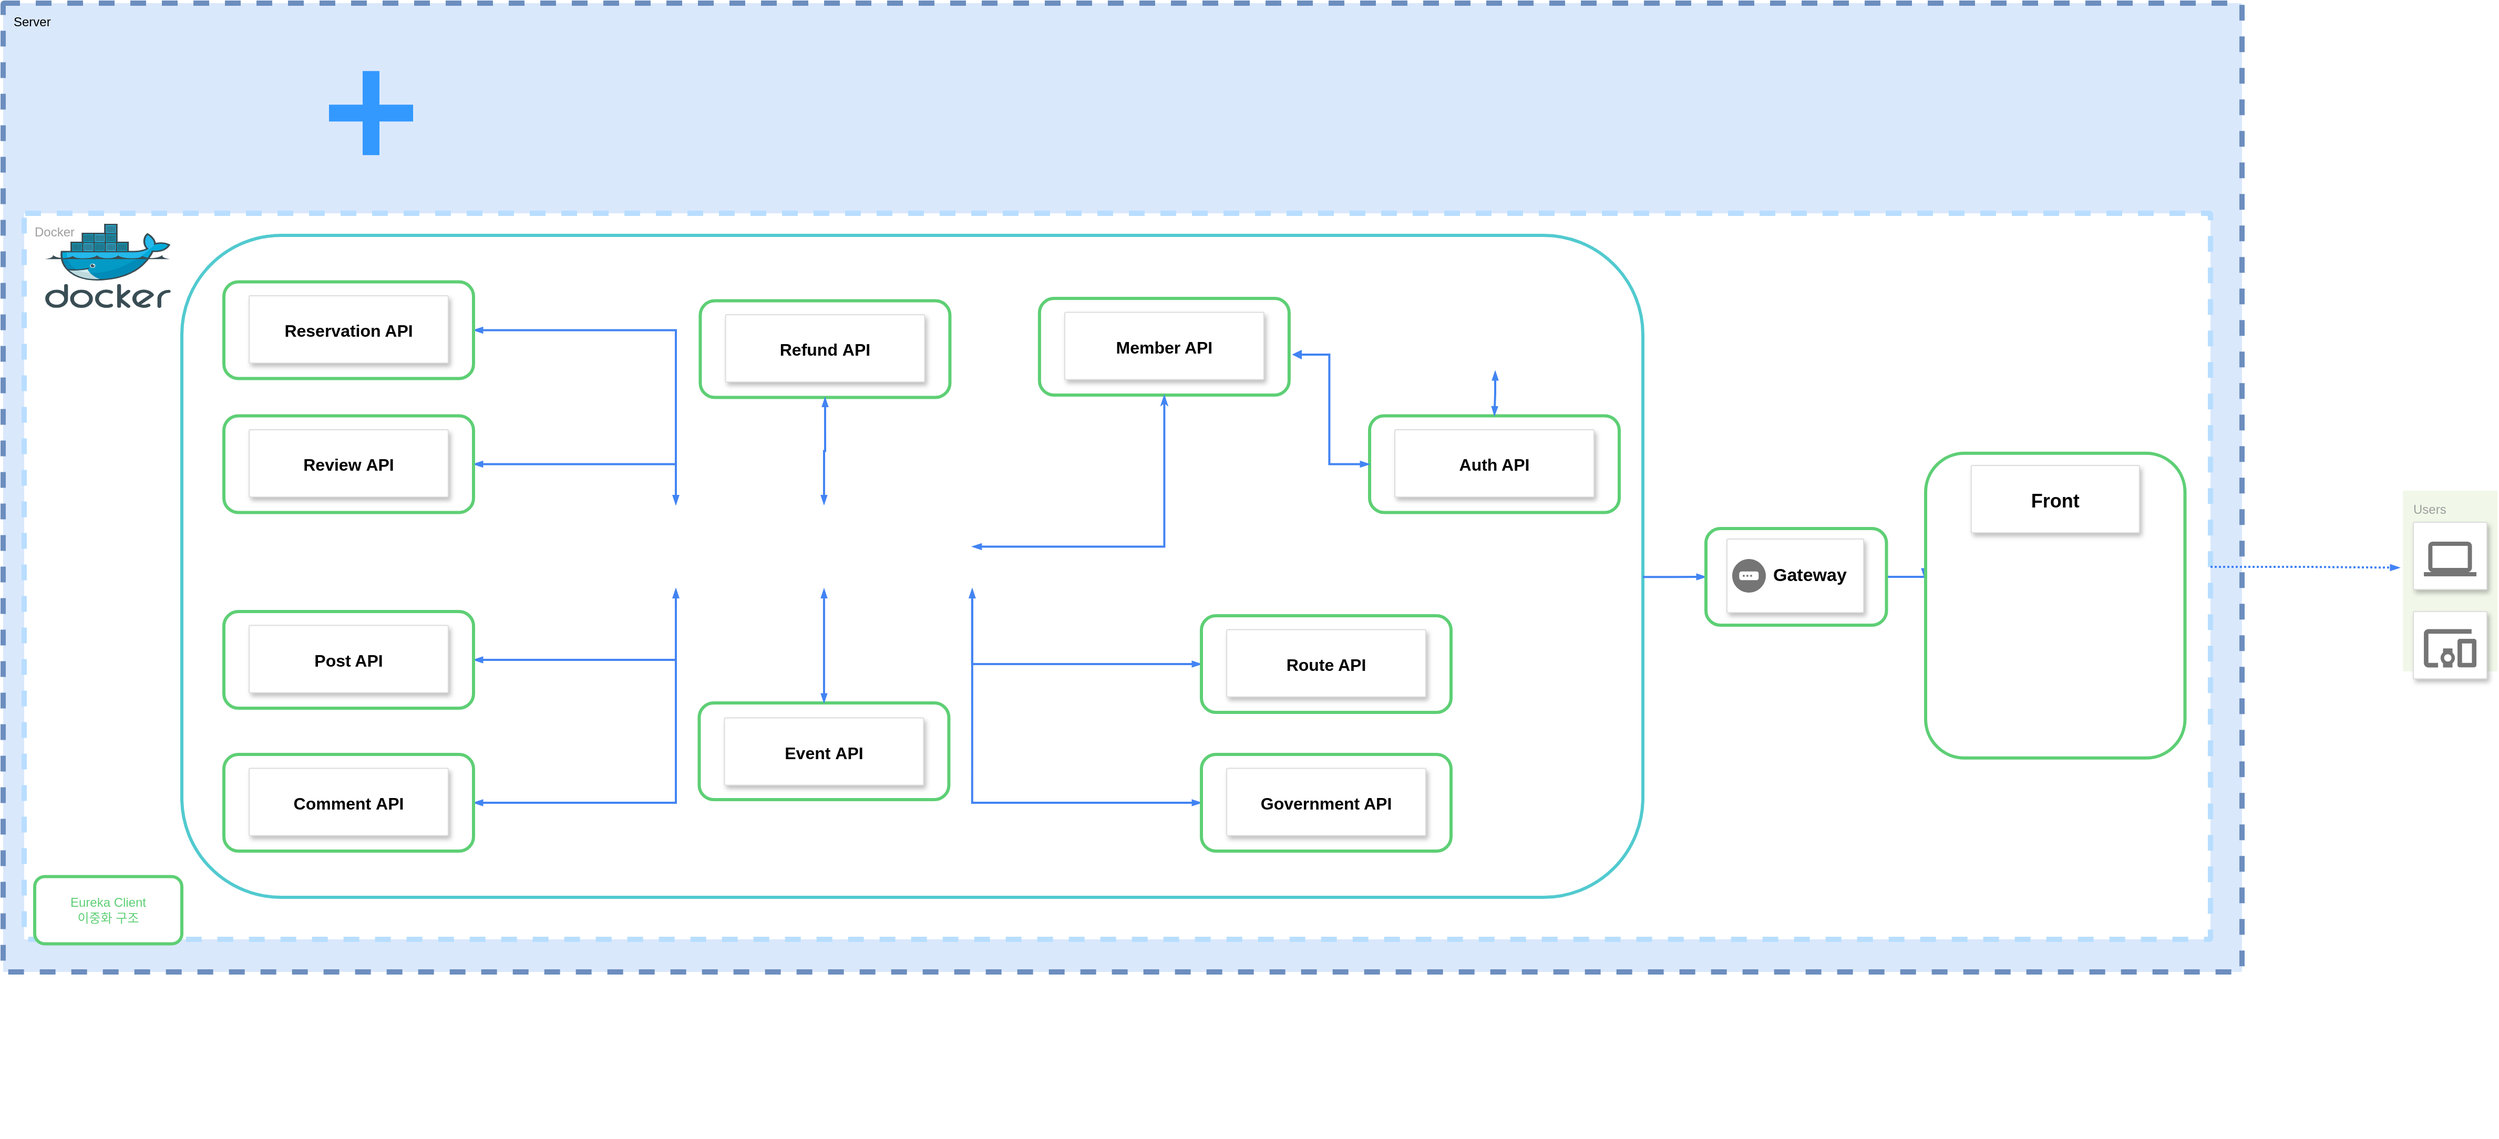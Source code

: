 <mxfile version="27.1.6">
  <diagram id="nVM_BpQTg8m4svtKiqBn" name="페이지-1">
    <mxGraphModel dx="2377" dy="1152" grid="1" gridSize="10" guides="1" tooltips="1" connect="1" arrows="1" fold="1" page="1" pageScale="1" pageWidth="827" pageHeight="1169" math="0" shadow="0">
      <root>
        <mxCell id="0" />
        <mxCell id="1" parent="0" />
        <mxCell id="FzRYmF3HzqH8AZuYZzv0-2" value="Server&lt;br&gt;&lt;div&gt;&lt;br&gt;&lt;/div&gt;" style="sketch=0;points=[[0,0,0],[0.25,0,0],[0.5,0,0],[0.75,0,0],[1,0,0],[1,0.25,0],[1,0.5,0],[1,0.75,0],[1,1,0],[0.75,1,0],[0.5,1,0],[0.25,1,0],[0,1,0],[0,0.75,0],[0,0.5,0],[0,0.25,0]];rounded=1;absoluteArcSize=1;arcSize=2;html=1;strokeColor=#6c8ebf;shadow=0;dashed=1;fontSize=12;align=left;verticalAlign=top;spacing=10;spacingTop=-4;whiteSpace=wrap;fillColor=#dae8fc;strokeWidth=5;" vertex="1" parent="1">
          <mxGeometry x="550" y="340" width="2130" height="922" as="geometry" />
        </mxCell>
        <mxCell id="FzRYmF3HzqH8AZuYZzv0-3" value="Docker&lt;div&gt;&lt;br&gt;&lt;/div&gt;" style="sketch=0;points=[[0,0,0],[0.25,0,0],[0.5,0,0],[0.75,0,0],[1,0,0],[1,0.25,0],[1,0.5,0],[1,0.75,0],[1,1,0],[0.75,1,0],[0.5,1,0],[0.25,1,0],[0,1,0],[0,0.75,0],[0,0.5,0],[0,0.25,0]];rounded=1;absoluteArcSize=1;arcSize=2;html=1;strokeColor=light-dark(#B8DEFF,#EDEDED);gradientColor=none;shadow=0;dashed=1;fontSize=12;fontColor=#9E9E9E;align=left;verticalAlign=top;spacing=10;spacingTop=-4;whiteSpace=wrap;fillColor=default;strokeWidth=5;" vertex="1" parent="1">
          <mxGeometry x="570" y="540" width="2080" height="691" as="geometry" />
        </mxCell>
        <mxCell id="FzRYmF3HzqH8AZuYZzv0-5" style="edgeStyle=orthogonalEdgeStyle;shape=connector;rounded=0;orthogonalLoop=1;jettySize=auto;html=1;dashed=0;strokeColor=#4284F3;strokeWidth=2;align=center;verticalAlign=middle;fontFamily=Helvetica;fontSize=12;fontColor=default;labelBackgroundColor=default;startSize=4;endArrow=blockThin;endFill=1;endSize=4;exitX=1;exitY=0.5;exitDx=0;exitDy=0;" edge="1" parent="1" source="FzRYmF3HzqH8AZuYZzv0-162">
          <mxGeometry relative="1" as="geometry">
            <mxPoint x="2378" y="887" as="targetPoint" />
            <mxPoint x="2315" y="887.043" as="sourcePoint" />
          </mxGeometry>
        </mxCell>
        <mxCell id="FzRYmF3HzqH8AZuYZzv0-9" value="" style="image;sketch=0;aspect=fixed;html=1;points=[];align=center;fontSize=12;image=img/lib/mscae/Docker.svg;" vertex="1" parent="1">
          <mxGeometry x="590" y="550" width="119.4" height="80" as="geometry" />
        </mxCell>
        <mxCell id="FzRYmF3HzqH8AZuYZzv0-17" value="" style="group" vertex="1" connectable="0" parent="1">
          <mxGeometry x="1535.94" y="621" width="574.06" height="570" as="geometry" />
        </mxCell>
        <mxCell id="FzRYmF3HzqH8AZuYZzv0-18" value="" style="group" connectable="0" vertex="1" parent="FzRYmF3HzqH8AZuYZzv0-17">
          <mxGeometry width="574.06" height="570" as="geometry" />
        </mxCell>
        <mxCell id="FzRYmF3HzqH8AZuYZzv0-19" value="" style="rounded=1;whiteSpace=wrap;html=1;strokeColor=#5ECF75;strokeWidth=3;fontColor=#5ECF75;" vertex="1" parent="FzRYmF3HzqH8AZuYZzv0-18">
          <mxGeometry width="237.5" height="92" as="geometry" />
        </mxCell>
        <mxCell id="FzRYmF3HzqH8AZuYZzv0-20" value="Member API" style="strokeColor=#dddddd;shadow=1;strokeWidth=1;rounded=1;absoluteArcSize=1;arcSize=2;fontSize=16;fontStyle=1" vertex="1" parent="FzRYmF3HzqH8AZuYZzv0-18">
          <mxGeometry x="24.06" y="13.25" width="189.38" height="64" as="geometry" />
        </mxCell>
        <mxCell id="FzRYmF3HzqH8AZuYZzv0-146" value="" style="rounded=1;whiteSpace=wrap;html=1;strokeColor=#51CACF;strokeWidth=3;fontColor=#5ECF75;fillColor=none;" vertex="1" parent="FzRYmF3HzqH8AZuYZzv0-18">
          <mxGeometry x="-815.94" y="-60" width="1390" height="630" as="geometry" />
        </mxCell>
        <mxCell id="FzRYmF3HzqH8AZuYZzv0-37" value="" style="group" vertex="1" connectable="0" parent="1">
          <mxGeometry x="2833.03" y="804" width="90" height="172" as="geometry" />
        </mxCell>
        <mxCell id="FzRYmF3HzqH8AZuYZzv0-38" value="Users" style="rounded=1;absoluteArcSize=1;arcSize=2;html=1;strokeColor=none;gradientColor=none;shadow=0;dashed=0;strokeColor=none;fontSize=12;fontColor=#9E9E9E;align=left;verticalAlign=top;spacing=10;spacingTop=-4;fillColor=#F1F8E9;" vertex="1" parent="FzRYmF3HzqH8AZuYZzv0-37">
          <mxGeometry width="90" height="172" as="geometry" />
        </mxCell>
        <mxCell id="FzRYmF3HzqH8AZuYZzv0-39" value="" style="strokeColor=#dddddd;fillColor=#ffffff;shadow=1;strokeWidth=1;rounded=1;absoluteArcSize=1;arcSize=2;labelPosition=center;verticalLabelPosition=middle;align=center;verticalAlign=bottom;spacingLeft=0;fontColor=#999999;fontSize=12;whiteSpace=wrap;spacingBottom=2;html=1;" vertex="1" parent="FzRYmF3HzqH8AZuYZzv0-37">
          <mxGeometry x="10" y="30" width="70" height="64" as="geometry" />
        </mxCell>
        <mxCell id="FzRYmF3HzqH8AZuYZzv0-40" value="" style="dashed=0;connectable=0;html=1;fillColor=#757575;strokeColor=none;shape=mxgraph.gcp2.laptop;part=1;" vertex="1" parent="FzRYmF3HzqH8AZuYZzv0-39">
          <mxGeometry x="0.5" width="50" height="33" relative="1" as="geometry">
            <mxPoint x="-25" y="18.5" as="offset" />
          </mxGeometry>
        </mxCell>
        <mxCell id="FzRYmF3HzqH8AZuYZzv0-41" value="" style="strokeColor=#dddddd;fillColor=#ffffff;shadow=1;strokeWidth=1;rounded=1;absoluteArcSize=1;arcSize=2;labelPosition=center;verticalLabelPosition=middle;align=center;verticalAlign=bottom;spacingLeft=0;fontColor=#999999;fontSize=12;whiteSpace=wrap;spacingBottom=2;html=1;" vertex="1" parent="FzRYmF3HzqH8AZuYZzv0-37">
          <mxGeometry x="10" y="115" width="70" height="64" as="geometry" />
        </mxCell>
        <mxCell id="FzRYmF3HzqH8AZuYZzv0-42" value="" style="dashed=0;connectable=0;html=1;fillColor=#757575;strokeColor=none;shape=mxgraph.gcp2.mobile_devices;part=1;" vertex="1" parent="FzRYmF3HzqH8AZuYZzv0-41">
          <mxGeometry x="0.5" width="50" height="36.5" relative="1" as="geometry">
            <mxPoint x="-25" y="16.75" as="offset" />
          </mxGeometry>
        </mxCell>
        <mxCell id="FzRYmF3HzqH8AZuYZzv0-44" style="edgeStyle=orthogonalEdgeStyle;shape=connector;rounded=0;orthogonalLoop=1;jettySize=auto;html=1;entryX=-0.034;entryY=0.426;entryDx=0;entryDy=0;entryPerimeter=0;dashed=1;strokeColor=#4284F3;strokeWidth=2;align=center;verticalAlign=middle;fontFamily=Helvetica;fontSize=12;fontColor=default;labelBackgroundColor=default;startSize=4;endArrow=blockThin;endFill=1;endSize=4;dashPattern=1 1;exitX=1;exitY=0.487;exitDx=0;exitDy=0;exitPerimeter=0;" edge="1" parent="1" source="FzRYmF3HzqH8AZuYZzv0-3" target="FzRYmF3HzqH8AZuYZzv0-38">
          <mxGeometry relative="1" as="geometry">
            <mxPoint x="2522" y="885" as="sourcePoint" />
          </mxGeometry>
        </mxCell>
        <mxCell id="FzRYmF3HzqH8AZuYZzv0-58" value="" style="group" vertex="1" connectable="0" parent="1">
          <mxGeometry x="580" y="1171.25" width="2320" height="248.75" as="geometry" />
        </mxCell>
        <mxCell id="FzRYmF3HzqH8AZuYZzv0-59" value="Eureka Client&lt;div&gt;이중화 구조&lt;/div&gt;" style="rounded=1;whiteSpace=wrap;html=1;strokeColor=#5ECF75;strokeWidth=3;fontColor=#5ECF75;" vertex="1" parent="FzRYmF3HzqH8AZuYZzv0-58">
          <mxGeometry width="140" height="64" as="geometry" />
        </mxCell>
        <mxCell id="FzRYmF3HzqH8AZuYZzv0-63" value="" style="rounded=1;whiteSpace=wrap;html=1;strokeColor=#5ECF75;strokeWidth=3;fontColor=#5ECF75;rotation=90;" vertex="1" parent="1">
          <mxGeometry x="2357.35" y="790.02" width="290.06" height="246.75" as="geometry" />
        </mxCell>
        <mxCell id="FzRYmF3HzqH8AZuYZzv0-137" style="edgeStyle=orthogonalEdgeStyle;shape=connector;rounded=0;orthogonalLoop=1;jettySize=auto;html=1;exitX=1;exitY=1;exitDx=0;exitDy=0;entryX=0;entryY=0.5;entryDx=0;entryDy=0;dashed=0;strokeColor=#4284F3;strokeWidth=2;align=center;verticalAlign=middle;fontFamily=Helvetica;fontSize=12;fontColor=default;labelBackgroundColor=default;startSize=4;endArrow=blockThin;endFill=1;endSize=4;startArrow=blockThin;startFill=1;" edge="1" parent="1" source="FzRYmF3HzqH8AZuYZzv0-87" target="FzRYmF3HzqH8AZuYZzv0-100">
          <mxGeometry relative="1" as="geometry" />
        </mxCell>
        <mxCell id="FzRYmF3HzqH8AZuYZzv0-138" style="edgeStyle=orthogonalEdgeStyle;shape=connector;rounded=0;orthogonalLoop=1;jettySize=auto;html=1;entryX=0;entryY=0.5;entryDx=0;entryDy=0;dashed=0;strokeColor=#4284F3;strokeWidth=2;align=center;verticalAlign=middle;fontFamily=Helvetica;fontSize=12;fontColor=default;labelBackgroundColor=default;startSize=4;endArrow=blockThin;endFill=1;endSize=4;exitX=1;exitY=1;exitDx=0;exitDy=0;startArrow=blockThin;startFill=1;" edge="1" parent="1" source="FzRYmF3HzqH8AZuYZzv0-87" target="FzRYmF3HzqH8AZuYZzv0-96">
          <mxGeometry relative="1" as="geometry" />
        </mxCell>
        <mxCell id="FzRYmF3HzqH8AZuYZzv0-139" style="edgeStyle=orthogonalEdgeStyle;shape=connector;rounded=0;orthogonalLoop=1;jettySize=auto;html=1;exitX=0;exitY=1;exitDx=0;exitDy=0;entryX=1;entryY=0.5;entryDx=0;entryDy=0;dashed=0;strokeColor=#4284F3;strokeWidth=2;align=center;verticalAlign=middle;fontFamily=Helvetica;fontSize=12;fontColor=default;labelBackgroundColor=default;startSize=4;endArrow=blockThin;endFill=1;endSize=4;startArrow=blockThin;startFill=1;" edge="1" parent="1" source="FzRYmF3HzqH8AZuYZzv0-87" target="FzRYmF3HzqH8AZuYZzv0-116">
          <mxGeometry relative="1" as="geometry" />
        </mxCell>
        <mxCell id="FzRYmF3HzqH8AZuYZzv0-140" style="edgeStyle=orthogonalEdgeStyle;shape=connector;rounded=0;orthogonalLoop=1;jettySize=auto;html=1;exitX=0;exitY=1;exitDx=0;exitDy=0;entryX=1;entryY=0.5;entryDx=0;entryDy=0;dashed=0;strokeColor=#4284F3;strokeWidth=2;align=center;verticalAlign=middle;fontFamily=Helvetica;fontSize=12;fontColor=default;labelBackgroundColor=default;startSize=4;endArrow=blockThin;endFill=1;endSize=4;startArrow=blockThin;startFill=1;" edge="1" parent="1" source="FzRYmF3HzqH8AZuYZzv0-87" target="FzRYmF3HzqH8AZuYZzv0-120">
          <mxGeometry relative="1" as="geometry" />
        </mxCell>
        <mxCell id="FzRYmF3HzqH8AZuYZzv0-142" style="edgeStyle=orthogonalEdgeStyle;shape=connector;rounded=0;orthogonalLoop=1;jettySize=auto;html=1;exitX=0;exitY=0;exitDx=0;exitDy=0;entryX=1;entryY=0.5;entryDx=0;entryDy=0;dashed=0;strokeColor=#4284F3;strokeWidth=2;align=center;verticalAlign=middle;fontFamily=Helvetica;fontSize=12;fontColor=default;labelBackgroundColor=default;startSize=4;endArrow=blockThin;endFill=1;endSize=4;startArrow=blockThin;startFill=1;" edge="1" parent="1" source="FzRYmF3HzqH8AZuYZzv0-87" target="FzRYmF3HzqH8AZuYZzv0-108">
          <mxGeometry relative="1" as="geometry" />
        </mxCell>
        <mxCell id="FzRYmF3HzqH8AZuYZzv0-143" style="edgeStyle=orthogonalEdgeStyle;shape=connector;rounded=0;orthogonalLoop=1;jettySize=auto;html=1;exitX=0;exitY=0;exitDx=0;exitDy=0;entryX=1;entryY=0.5;entryDx=0;entryDy=0;dashed=0;strokeColor=#4284F3;strokeWidth=2;align=center;verticalAlign=middle;fontFamily=Helvetica;fontSize=12;fontColor=default;labelBackgroundColor=default;startSize=4;endArrow=blockThin;endFill=1;endSize=4;startArrow=blockThin;startFill=1;" edge="1" parent="1" source="FzRYmF3HzqH8AZuYZzv0-87" target="FzRYmF3HzqH8AZuYZzv0-104">
          <mxGeometry relative="1" as="geometry" />
        </mxCell>
        <mxCell id="FzRYmF3HzqH8AZuYZzv0-87" value="" style="shape=image;verticalLabelPosition=bottom;labelBackgroundColor=default;verticalAlign=top;aspect=fixed;imageAspect=0;image=https://upload.wikimedia.org/wikipedia/commons/thumb/c/ca/MariaDB_colour_logo.svg/800px-MariaDB_colour_logo.svg.png;" vertex="1" parent="1">
          <mxGeometry x="1190" y="817.25" width="281.94" height="80" as="geometry" />
        </mxCell>
        <mxCell id="FzRYmF3HzqH8AZuYZzv0-88" value="" style="group" vertex="1" connectable="0" parent="1">
          <mxGeometry x="1212.22" y="1007" width="237.5" height="92" as="geometry" />
        </mxCell>
        <mxCell id="FzRYmF3HzqH8AZuYZzv0-89" value="" style="group" connectable="0" vertex="1" parent="FzRYmF3HzqH8AZuYZzv0-88">
          <mxGeometry width="237.5" height="92" as="geometry" />
        </mxCell>
        <mxCell id="FzRYmF3HzqH8AZuYZzv0-90" value="" style="rounded=1;whiteSpace=wrap;html=1;strokeColor=#5ECF75;strokeWidth=3;fontColor=#5ECF75;" vertex="1" parent="FzRYmF3HzqH8AZuYZzv0-89">
          <mxGeometry y="-1" width="237.5" height="92" as="geometry" />
        </mxCell>
        <mxCell id="FzRYmF3HzqH8AZuYZzv0-91" value="Event API" style="strokeColor=#dddddd;shadow=1;strokeWidth=1;rounded=1;absoluteArcSize=1;arcSize=2;fontSize=16;fontStyle=1" vertex="1" parent="FzRYmF3HzqH8AZuYZzv0-89">
          <mxGeometry x="24.06" y="13.25" width="189.38" height="64" as="geometry" />
        </mxCell>
        <mxCell id="FzRYmF3HzqH8AZuYZzv0-102" value="" style="group" vertex="1" connectable="0" parent="1">
          <mxGeometry x="760" y="732.75" width="237.5" height="92" as="geometry" />
        </mxCell>
        <mxCell id="FzRYmF3HzqH8AZuYZzv0-103" value="" style="group" connectable="0" vertex="1" parent="FzRYmF3HzqH8AZuYZzv0-102">
          <mxGeometry width="237.5" height="92" as="geometry" />
        </mxCell>
        <mxCell id="FzRYmF3HzqH8AZuYZzv0-104" value="" style="rounded=1;whiteSpace=wrap;html=1;strokeColor=#5ECF75;strokeWidth=3;fontColor=#5ECF75;" vertex="1" parent="FzRYmF3HzqH8AZuYZzv0-103">
          <mxGeometry width="237.5" height="92" as="geometry" />
        </mxCell>
        <mxCell id="FzRYmF3HzqH8AZuYZzv0-105" value="Review API" style="strokeColor=#dddddd;shadow=1;strokeWidth=1;rounded=1;absoluteArcSize=1;arcSize=2;fontSize=16;fontStyle=1" vertex="1" parent="FzRYmF3HzqH8AZuYZzv0-103">
          <mxGeometry x="24.06" y="13.25" width="189.38" height="64" as="geometry" />
        </mxCell>
        <mxCell id="FzRYmF3HzqH8AZuYZzv0-106" value="" style="group" vertex="1" connectable="0" parent="1">
          <mxGeometry x="760" y="605.25" width="1370" height="580" as="geometry" />
        </mxCell>
        <mxCell id="FzRYmF3HzqH8AZuYZzv0-107" value="" style="group" connectable="0" vertex="1" parent="FzRYmF3HzqH8AZuYZzv0-106">
          <mxGeometry width="1370" height="580" as="geometry" />
        </mxCell>
        <mxCell id="FzRYmF3HzqH8AZuYZzv0-108" value="" style="rounded=1;whiteSpace=wrap;html=1;strokeColor=#5ECF75;strokeWidth=3;fontColor=#5ECF75;" vertex="1" parent="FzRYmF3HzqH8AZuYZzv0-107">
          <mxGeometry width="237.5" height="92" as="geometry" />
        </mxCell>
        <mxCell id="FzRYmF3HzqH8AZuYZzv0-109" value="Reservation API" style="strokeColor=#dddddd;shadow=1;strokeWidth=1;rounded=1;absoluteArcSize=1;arcSize=2;fontSize=16;fontStyle=1" vertex="1" parent="FzRYmF3HzqH8AZuYZzv0-107">
          <mxGeometry x="24.06" y="13.25" width="189.38" height="64" as="geometry" />
        </mxCell>
        <mxCell id="FzRYmF3HzqH8AZuYZzv0-110" value="" style="group" vertex="1" connectable="0" parent="1">
          <mxGeometry x="1213.22" y="623.25" width="237.5" height="92" as="geometry" />
        </mxCell>
        <mxCell id="FzRYmF3HzqH8AZuYZzv0-111" value="" style="group" connectable="0" vertex="1" parent="FzRYmF3HzqH8AZuYZzv0-110">
          <mxGeometry width="237.5" height="92" as="geometry" />
        </mxCell>
        <mxCell id="FzRYmF3HzqH8AZuYZzv0-112" value="" style="rounded=1;whiteSpace=wrap;html=1;strokeColor=#5ECF75;strokeWidth=3;fontColor=#5ECF75;" vertex="1" parent="FzRYmF3HzqH8AZuYZzv0-111">
          <mxGeometry width="237.5" height="92" as="geometry" />
        </mxCell>
        <mxCell id="FzRYmF3HzqH8AZuYZzv0-113" value="Refund API" style="strokeColor=#dddddd;shadow=1;strokeWidth=1;rounded=1;absoluteArcSize=1;arcSize=2;fontSize=16;fontStyle=1" vertex="1" parent="FzRYmF3HzqH8AZuYZzv0-111">
          <mxGeometry x="24.06" y="13.25" width="189.38" height="64" as="geometry" />
        </mxCell>
        <mxCell id="FzRYmF3HzqH8AZuYZzv0-114" value="" style="group" vertex="1" connectable="0" parent="1">
          <mxGeometry x="760" y="919" width="237.5" height="92" as="geometry" />
        </mxCell>
        <mxCell id="FzRYmF3HzqH8AZuYZzv0-115" value="" style="group" connectable="0" vertex="1" parent="FzRYmF3HzqH8AZuYZzv0-114">
          <mxGeometry width="237.5" height="92" as="geometry" />
        </mxCell>
        <mxCell id="FzRYmF3HzqH8AZuYZzv0-116" value="" style="rounded=1;whiteSpace=wrap;html=1;strokeColor=#5ECF75;strokeWidth=3;fontColor=#5ECF75;" vertex="1" parent="FzRYmF3HzqH8AZuYZzv0-115">
          <mxGeometry width="237.5" height="92" as="geometry" />
        </mxCell>
        <mxCell id="FzRYmF3HzqH8AZuYZzv0-117" value="Post API" style="strokeColor=#dddddd;shadow=1;strokeWidth=1;rounded=1;absoluteArcSize=1;arcSize=2;fontSize=16;fontStyle=1" vertex="1" parent="FzRYmF3HzqH8AZuYZzv0-115">
          <mxGeometry x="24.06" y="13.25" width="189.38" height="64" as="geometry" />
        </mxCell>
        <mxCell id="FzRYmF3HzqH8AZuYZzv0-123" value="" style="group" vertex="1" connectable="0" parent="1">
          <mxGeometry x="1850" y="732.75" width="860" height="324.25" as="geometry" />
        </mxCell>
        <mxCell id="FzRYmF3HzqH8AZuYZzv0-124" value="" style="group" connectable="0" vertex="1" parent="FzRYmF3HzqH8AZuYZzv0-123">
          <mxGeometry width="860" height="324.25" as="geometry" />
        </mxCell>
        <mxCell id="FzRYmF3HzqH8AZuYZzv0-125" value="" style="rounded=1;whiteSpace=wrap;html=1;strokeColor=#5ECF75;strokeWidth=3;fontColor=#5ECF75;" vertex="1" parent="FzRYmF3HzqH8AZuYZzv0-124">
          <mxGeometry width="237.5" height="92" as="geometry" />
        </mxCell>
        <mxCell id="FzRYmF3HzqH8AZuYZzv0-126" value="Auth API" style="strokeColor=#dddddd;shadow=1;strokeWidth=1;rounded=1;absoluteArcSize=1;arcSize=2;fontSize=16;fontStyle=1" vertex="1" parent="FzRYmF3HzqH8AZuYZzv0-124">
          <mxGeometry x="24.06" y="13.25" width="189.38" height="64" as="geometry" />
        </mxCell>
        <mxCell id="FzRYmF3HzqH8AZuYZzv0-153" value="" style="shape=image;verticalLabelPosition=bottom;labelBackgroundColor=default;verticalAlign=top;aspect=fixed;imageAspect=0;image=https://blog.kakaocdn.net/dn/ovNIJ/btqzv6TExs5/edFS4MQL6xCe6lxPpy006K/img.png;" vertex="1" parent="FzRYmF3HzqH8AZuYZzv0-124">
          <mxGeometry x="530" y="127.25" width="247.21" height="87.25" as="geometry" />
        </mxCell>
        <mxCell id="FzRYmF3HzqH8AZuYZzv0-154" value="" style="shape=image;verticalLabelPosition=bottom;labelBackgroundColor=default;verticalAlign=top;aspect=fixed;imageAspect=0;image=https://img.icons8.com/fluent/512/javascript.png;" vertex="1" parent="FzRYmF3HzqH8AZuYZzv0-124">
          <mxGeometry x="591.48" y="203" width="124.25" height="124.25" as="geometry" />
        </mxCell>
        <mxCell id="FzRYmF3HzqH8AZuYZzv0-6" value="" style="strokeColor=#dddddd;shadow=1;strokeWidth=1;rounded=1;absoluteArcSize=1;arcSize=2;" vertex="1" parent="FzRYmF3HzqH8AZuYZzv0-124">
          <mxGeometry x="340" y="117.25" width="130" height="70" as="geometry" />
        </mxCell>
        <mxCell id="FzRYmF3HzqH8AZuYZzv0-7" value="&lt;font style=&quot;font-size: 17px;&quot;&gt;&lt;b style=&quot;&quot;&gt;Gateway&lt;/b&gt;&lt;/font&gt;" style="sketch=0;dashed=0;connectable=0;html=1;fillColor=#757575;strokeColor=none;shape=mxgraph.gcp2.gateway;part=1;labelPosition=right;verticalLabelPosition=middle;align=left;verticalAlign=middle;spacingLeft=5;fontSize=12;" vertex="1" parent="FzRYmF3HzqH8AZuYZzv0-6">
          <mxGeometry y="0.5" width="32" height="32" relative="1" as="geometry">
            <mxPoint x="5" y="-16" as="offset" />
          </mxGeometry>
        </mxCell>
        <mxCell id="FzRYmF3HzqH8AZuYZzv0-133" style="edgeStyle=orthogonalEdgeStyle;shape=connector;rounded=0;orthogonalLoop=1;jettySize=auto;html=1;entryX=0.5;entryY=0;entryDx=0;entryDy=0;dashed=0;strokeColor=#4284F3;strokeWidth=2;align=center;verticalAlign=middle;fontFamily=Helvetica;fontSize=12;fontColor=default;labelBackgroundColor=default;startSize=4;endArrow=blockThin;endFill=1;endSize=4;startArrow=blockThin;startFill=1;" edge="1" parent="1" source="FzRYmF3HzqH8AZuYZzv0-127" target="FzRYmF3HzqH8AZuYZzv0-125">
          <mxGeometry relative="1" as="geometry" />
        </mxCell>
        <mxCell id="FzRYmF3HzqH8AZuYZzv0-127" value="" style="shape=image;verticalLabelPosition=bottom;labelBackgroundColor=default;verticalAlign=top;aspect=fixed;imageAspect=0;image=https://velog.velcdn.com/images/yuureru/post/90698ea7-be7c-45ab-a61c-acc75fdc1b5d/image.png;" vertex="1" parent="1">
          <mxGeometry x="1872" y="560" width="195" height="130" as="geometry" />
        </mxCell>
        <mxCell id="FzRYmF3HzqH8AZuYZzv0-94" value="" style="group" vertex="1" connectable="0" parent="1">
          <mxGeometry x="1690" y="1055" width="237.5" height="92" as="geometry" />
        </mxCell>
        <mxCell id="FzRYmF3HzqH8AZuYZzv0-95" value="" style="group" connectable="0" vertex="1" parent="FzRYmF3HzqH8AZuYZzv0-94">
          <mxGeometry width="237.5" height="92" as="geometry" />
        </mxCell>
        <mxCell id="FzRYmF3HzqH8AZuYZzv0-96" value="" style="rounded=1;whiteSpace=wrap;html=1;strokeColor=#5ECF75;strokeWidth=3;fontColor=#5ECF75;" vertex="1" parent="FzRYmF3HzqH8AZuYZzv0-95">
          <mxGeometry width="237.5" height="92" as="geometry" />
        </mxCell>
        <mxCell id="FzRYmF3HzqH8AZuYZzv0-97" value="Government API" style="strokeColor=#dddddd;shadow=1;strokeWidth=1;rounded=1;absoluteArcSize=1;arcSize=2;fontSize=16;fontStyle=1" vertex="1" parent="FzRYmF3HzqH8AZuYZzv0-95">
          <mxGeometry x="24.06" y="13.25" width="189.38" height="64" as="geometry" />
        </mxCell>
        <mxCell id="FzRYmF3HzqH8AZuYZzv0-99" value="" style="group" connectable="0" vertex="1" parent="1">
          <mxGeometry x="1690" y="923" width="237.5" height="92" as="geometry" />
        </mxCell>
        <mxCell id="FzRYmF3HzqH8AZuYZzv0-100" value="" style="rounded=1;whiteSpace=wrap;html=1;strokeColor=#5ECF75;strokeWidth=3;fontColor=#5ECF75;" vertex="1" parent="FzRYmF3HzqH8AZuYZzv0-99">
          <mxGeometry width="237.5" height="92" as="geometry" />
        </mxCell>
        <mxCell id="FzRYmF3HzqH8AZuYZzv0-101" value="Route API" style="strokeColor=#dddddd;shadow=1;strokeWidth=1;rounded=1;absoluteArcSize=1;arcSize=2;fontSize=16;fontStyle=1" vertex="1" parent="FzRYmF3HzqH8AZuYZzv0-99">
          <mxGeometry x="24.06" y="13.25" width="189.38" height="64" as="geometry" />
        </mxCell>
        <mxCell id="FzRYmF3HzqH8AZuYZzv0-134" style="edgeStyle=orthogonalEdgeStyle;shape=connector;rounded=0;orthogonalLoop=1;jettySize=auto;html=1;entryX=0;entryY=0.5;entryDx=0;entryDy=0;dashed=0;strokeColor=#4284F3;strokeWidth=2;align=center;verticalAlign=middle;fontFamily=Helvetica;fontSize=12;fontColor=default;labelBackgroundColor=default;startSize=4;endArrow=blockThin;endFill=1;endSize=4;exitX=1.012;exitY=0.581;exitDx=0;exitDy=0;exitPerimeter=0;startArrow=block;startFill=1;" edge="1" parent="1" source="FzRYmF3HzqH8AZuYZzv0-19" target="FzRYmF3HzqH8AZuYZzv0-125">
          <mxGeometry relative="1" as="geometry" />
        </mxCell>
        <mxCell id="FzRYmF3HzqH8AZuYZzv0-135" style="edgeStyle=orthogonalEdgeStyle;shape=connector;rounded=0;orthogonalLoop=1;jettySize=auto;html=1;entryX=1;entryY=0.5;entryDx=0;entryDy=0;dashed=0;strokeColor=#4284F3;strokeWidth=2;align=center;verticalAlign=middle;fontFamily=Helvetica;fontSize=12;fontColor=default;labelBackgroundColor=default;startSize=4;endArrow=blockThin;endFill=1;endSize=4;exitX=0.5;exitY=1;exitDx=0;exitDy=0;startArrow=classicThin;startFill=0;" edge="1" parent="1" source="FzRYmF3HzqH8AZuYZzv0-19" target="FzRYmF3HzqH8AZuYZzv0-87">
          <mxGeometry relative="1" as="geometry" />
        </mxCell>
        <mxCell id="FzRYmF3HzqH8AZuYZzv0-118" value="" style="group" vertex="1" connectable="0" parent="1">
          <mxGeometry x="760" y="1055" width="237.5" height="92" as="geometry" />
        </mxCell>
        <mxCell id="FzRYmF3HzqH8AZuYZzv0-119" value="" style="group" connectable="0" vertex="1" parent="FzRYmF3HzqH8AZuYZzv0-118">
          <mxGeometry width="237.5" height="92" as="geometry" />
        </mxCell>
        <mxCell id="FzRYmF3HzqH8AZuYZzv0-120" value="" style="rounded=1;whiteSpace=wrap;html=1;strokeColor=#5ECF75;strokeWidth=3;fontColor=#5ECF75;" vertex="1" parent="FzRYmF3HzqH8AZuYZzv0-119">
          <mxGeometry width="237.5" height="92" as="geometry" />
        </mxCell>
        <mxCell id="FzRYmF3HzqH8AZuYZzv0-121" value="Comment API" style="strokeColor=#dddddd;shadow=1;strokeWidth=1;rounded=1;absoluteArcSize=1;arcSize=2;fontSize=16;fontStyle=1" vertex="1" parent="FzRYmF3HzqH8AZuYZzv0-119">
          <mxGeometry x="24.06" y="13.25" width="189.38" height="64" as="geometry" />
        </mxCell>
        <mxCell id="FzRYmF3HzqH8AZuYZzv0-136" style="edgeStyle=orthogonalEdgeStyle;shape=connector;rounded=0;orthogonalLoop=1;jettySize=auto;html=1;exitX=0.5;exitY=1;exitDx=0;exitDy=0;dashed=0;strokeColor=#4284F3;strokeWidth=2;align=center;verticalAlign=middle;fontFamily=Helvetica;fontSize=12;fontColor=default;labelBackgroundColor=default;startSize=4;endArrow=blockThin;endFill=1;endSize=4;entryX=0.5;entryY=0;entryDx=0;entryDy=0;startArrow=blockThin;startFill=1;" edge="1" parent="1" source="FzRYmF3HzqH8AZuYZzv0-87" target="FzRYmF3HzqH8AZuYZzv0-90">
          <mxGeometry relative="1" as="geometry">
            <mxPoint x="1331" y="970" as="targetPoint" />
          </mxGeometry>
        </mxCell>
        <mxCell id="FzRYmF3HzqH8AZuYZzv0-141" style="edgeStyle=orthogonalEdgeStyle;shape=connector;rounded=0;orthogonalLoop=1;jettySize=auto;html=1;exitX=0.5;exitY=0;exitDx=0;exitDy=0;entryX=0.5;entryY=1;entryDx=0;entryDy=0;dashed=0;strokeColor=#4284F3;strokeWidth=2;align=center;verticalAlign=middle;fontFamily=Helvetica;fontSize=12;fontColor=default;labelBackgroundColor=default;startSize=4;endArrow=blockThin;endFill=1;endSize=4;startArrow=blockThin;startFill=1;" edge="1" parent="1" source="FzRYmF3HzqH8AZuYZzv0-87" target="FzRYmF3HzqH8AZuYZzv0-112">
          <mxGeometry relative="1" as="geometry" />
        </mxCell>
        <mxCell id="FzRYmF3HzqH8AZuYZzv0-148" style="edgeStyle=orthogonalEdgeStyle;shape=connector;rounded=0;orthogonalLoop=1;jettySize=auto;html=1;exitX=1;exitY=0.516;exitDx=0;exitDy=0;entryX=0;entryY=0.5;entryDx=0;entryDy=0;dashed=0;strokeColor=#4284F3;strokeWidth=2;align=center;verticalAlign=middle;fontFamily=Helvetica;fontSize=12;fontColor=default;labelBackgroundColor=default;startSize=4;endArrow=blockThin;endFill=1;endSize=4;exitPerimeter=0;" edge="1" parent="1" source="FzRYmF3HzqH8AZuYZzv0-146" target="FzRYmF3HzqH8AZuYZzv0-162">
          <mxGeometry relative="1" as="geometry" />
        </mxCell>
        <mxCell id="FzRYmF3HzqH8AZuYZzv0-149" value="" style="shape=image;verticalLabelPosition=bottom;labelBackgroundColor=default;verticalAlign=top;aspect=fixed;imageAspect=0;image=https://www.opentext.com/assets/images/partners/opentext-aws-logo-cover-416x274.png;" vertex="1" parent="1">
          <mxGeometry x="600" y="370" width="226.6" height="149.25" as="geometry" />
        </mxCell>
        <mxCell id="FzRYmF3HzqH8AZuYZzv0-150" value="" style="shape=image;verticalLabelPosition=bottom;labelBackgroundColor=default;verticalAlign=top;aspect=fixed;imageAspect=0;image=https://img.icons8.com/color/512/nginx.png;" vertex="1" parent="1">
          <mxGeometry x="960" y="360" width="160" height="160" as="geometry" />
        </mxCell>
        <mxCell id="FzRYmF3HzqH8AZuYZzv0-162" value="" style="rounded=1;whiteSpace=wrap;html=1;strokeColor=#5ECF75;strokeWidth=3;fontColor=#5ECF75;fillColor=none;" vertex="1" parent="1">
          <mxGeometry x="2170" y="840" width="171.75" height="92" as="geometry" />
        </mxCell>
        <mxCell id="FzRYmF3HzqH8AZuYZzv0-151" value="Front" style="strokeColor=#dddddd;shadow=1;strokeWidth=1;rounded=1;absoluteArcSize=1;arcSize=2;fontSize=18;fontStyle=1" vertex="1" parent="1">
          <mxGeometry x="2422.38" y="780" width="160" height="64" as="geometry" />
        </mxCell>
        <mxCell id="FzRYmF3HzqH8AZuYZzv0-166" value="" style="shape=cross;whiteSpace=wrap;html=1;fontFamily=Helvetica;fontSize=12;fontColor=default;labelBackgroundColor=default;strokeColor=none;fillColor=#3399FF;" vertex="1" parent="1">
          <mxGeometry x="860" y="404.63" width="80" height="80" as="geometry" />
        </mxCell>
      </root>
    </mxGraphModel>
  </diagram>
</mxfile>

